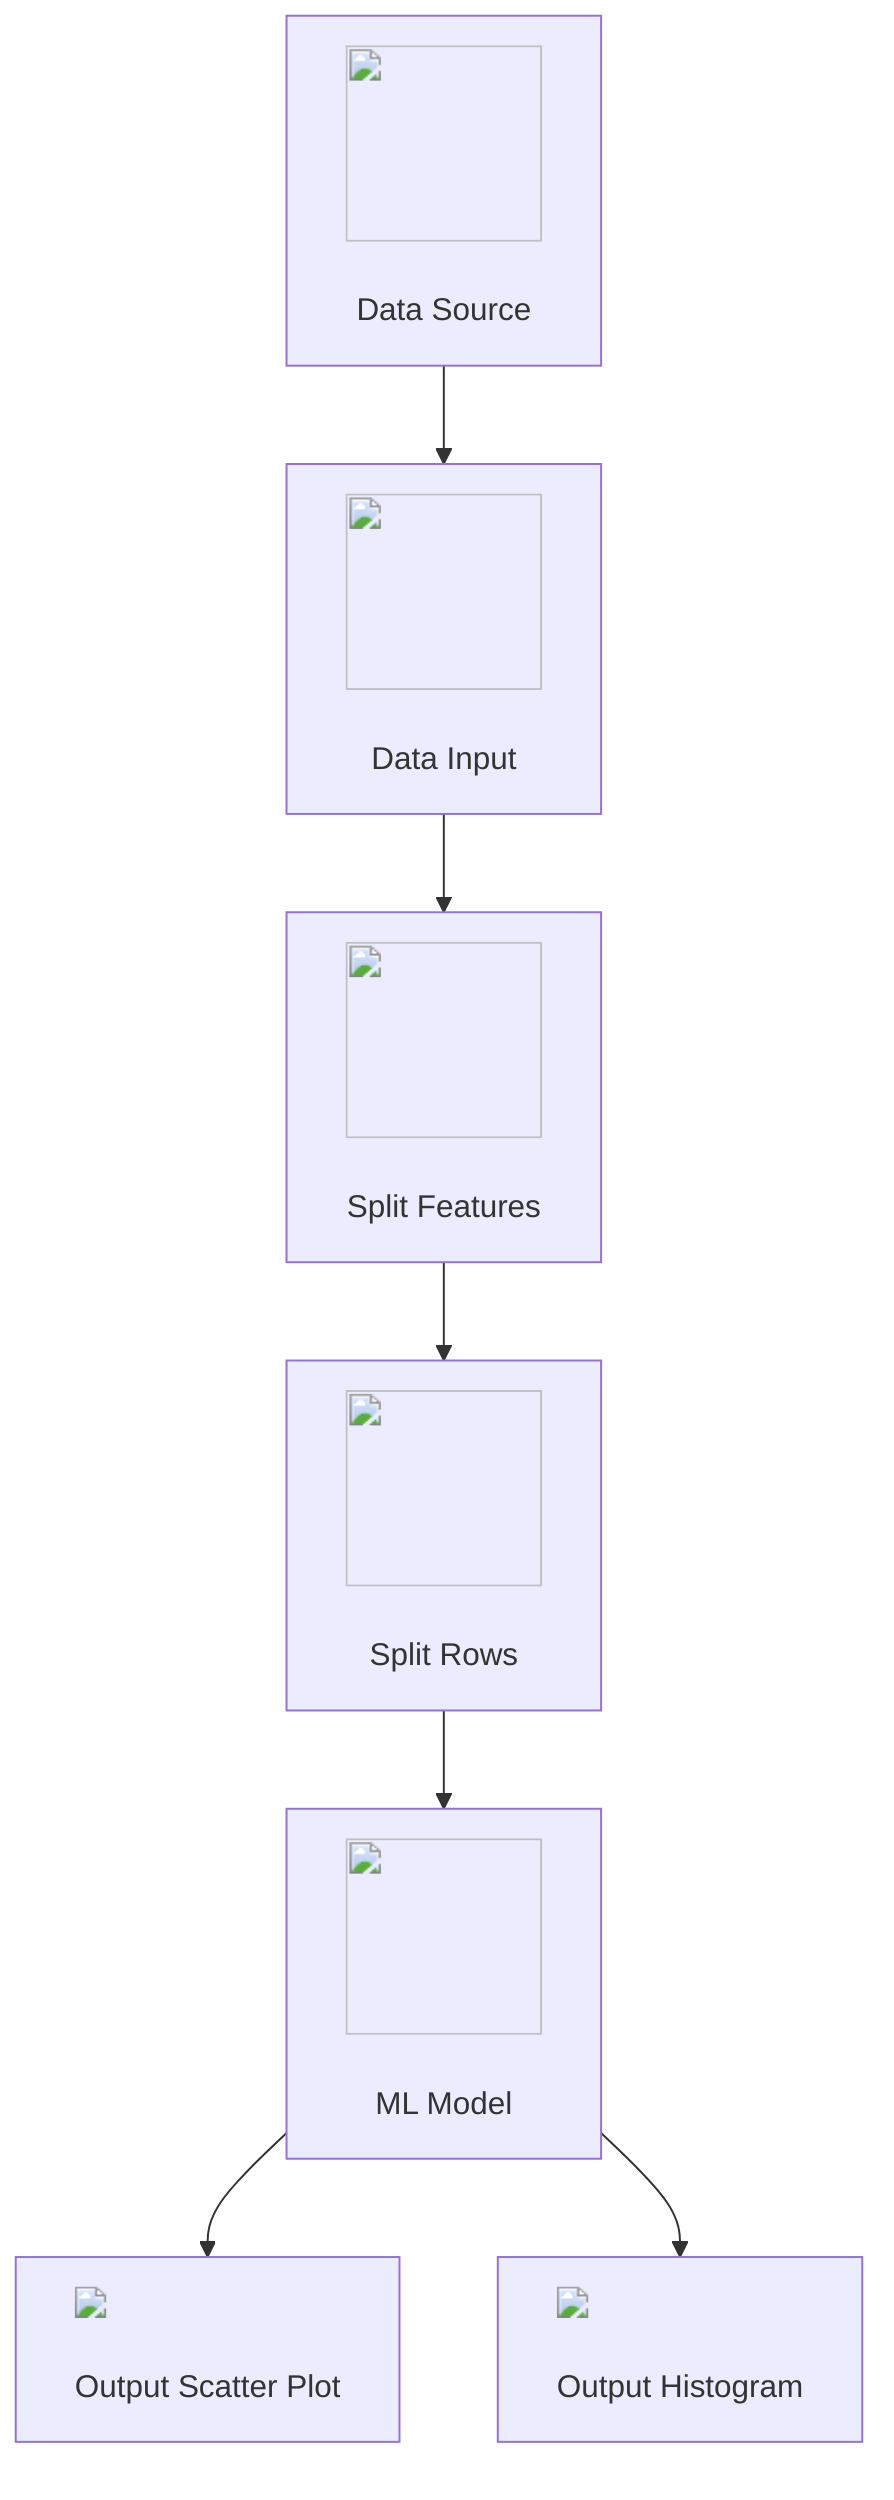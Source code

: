 graph TD;
    A["<img src='icons/database.svg' width=100 height=100/> <br/> Data Source"]
    B["<img src='icons/file.svg' width=100 height=100/> <br/> Data Input"]
    C["<img src='icons/column_split.svg' width=100 height=100/> <br/> Split Features"]
    D["<img src='icons/row_split.svg' width=100 height=100/> <br/> Split Rows"]
    E["<img src='icons/brain.svg' width=100 height=100/> <br/> ML Model"]
    F["<img src='dummy_plots/scatter_plot_template.svg'/> <br/> Output Scatter Plot"]
    G["<img src='dummy_plots/hist_template.svg'/> <br/> Output Histogram"]
    A --> B
    B --> C
    C --> D
    D --> E
    E --> F
    E --> G;